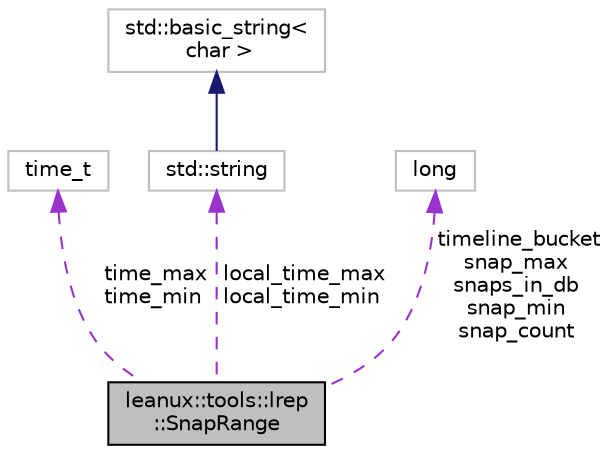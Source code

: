 digraph "leanux::tools::lrep::SnapRange"
{
 // LATEX_PDF_SIZE
  bgcolor="transparent";
  edge [fontname="Helvetica",fontsize="10",labelfontname="Helvetica",labelfontsize="10"];
  node [fontname="Helvetica",fontsize="10",shape=record];
  Node1 [label="leanux::tools::lrep\l::SnapRange",height=0.2,width=0.4,color="black", fillcolor="grey75", style="filled", fontcolor="black",tooltip="Snapshot range type."];
  Node2 -> Node1 [dir="back",color="darkorchid3",fontsize="10",style="dashed",label=" time_max\ntime_min" ,fontname="Helvetica"];
  Node2 [label="time_t",height=0.2,width=0.4,color="grey75",tooltip=" "];
  Node3 -> Node1 [dir="back",color="darkorchid3",fontsize="10",style="dashed",label=" local_time_max\nlocal_time_min" ,fontname="Helvetica"];
  Node3 [label="std::string",height=0.2,width=0.4,color="grey75",tooltip="STL class."];
  Node4 -> Node3 [dir="back",color="midnightblue",fontsize="10",style="solid",fontname="Helvetica"];
  Node4 [label="std::basic_string\<\l char \>",height=0.2,width=0.4,color="grey75",tooltip="STL class."];
  Node5 -> Node1 [dir="back",color="darkorchid3",fontsize="10",style="dashed",label=" timeline_bucket\nsnap_max\nsnaps_in_db\nsnap_min\nsnap_count" ,fontname="Helvetica"];
  Node5 [label="long",height=0.2,width=0.4,color="grey75",tooltip=" "];
}
